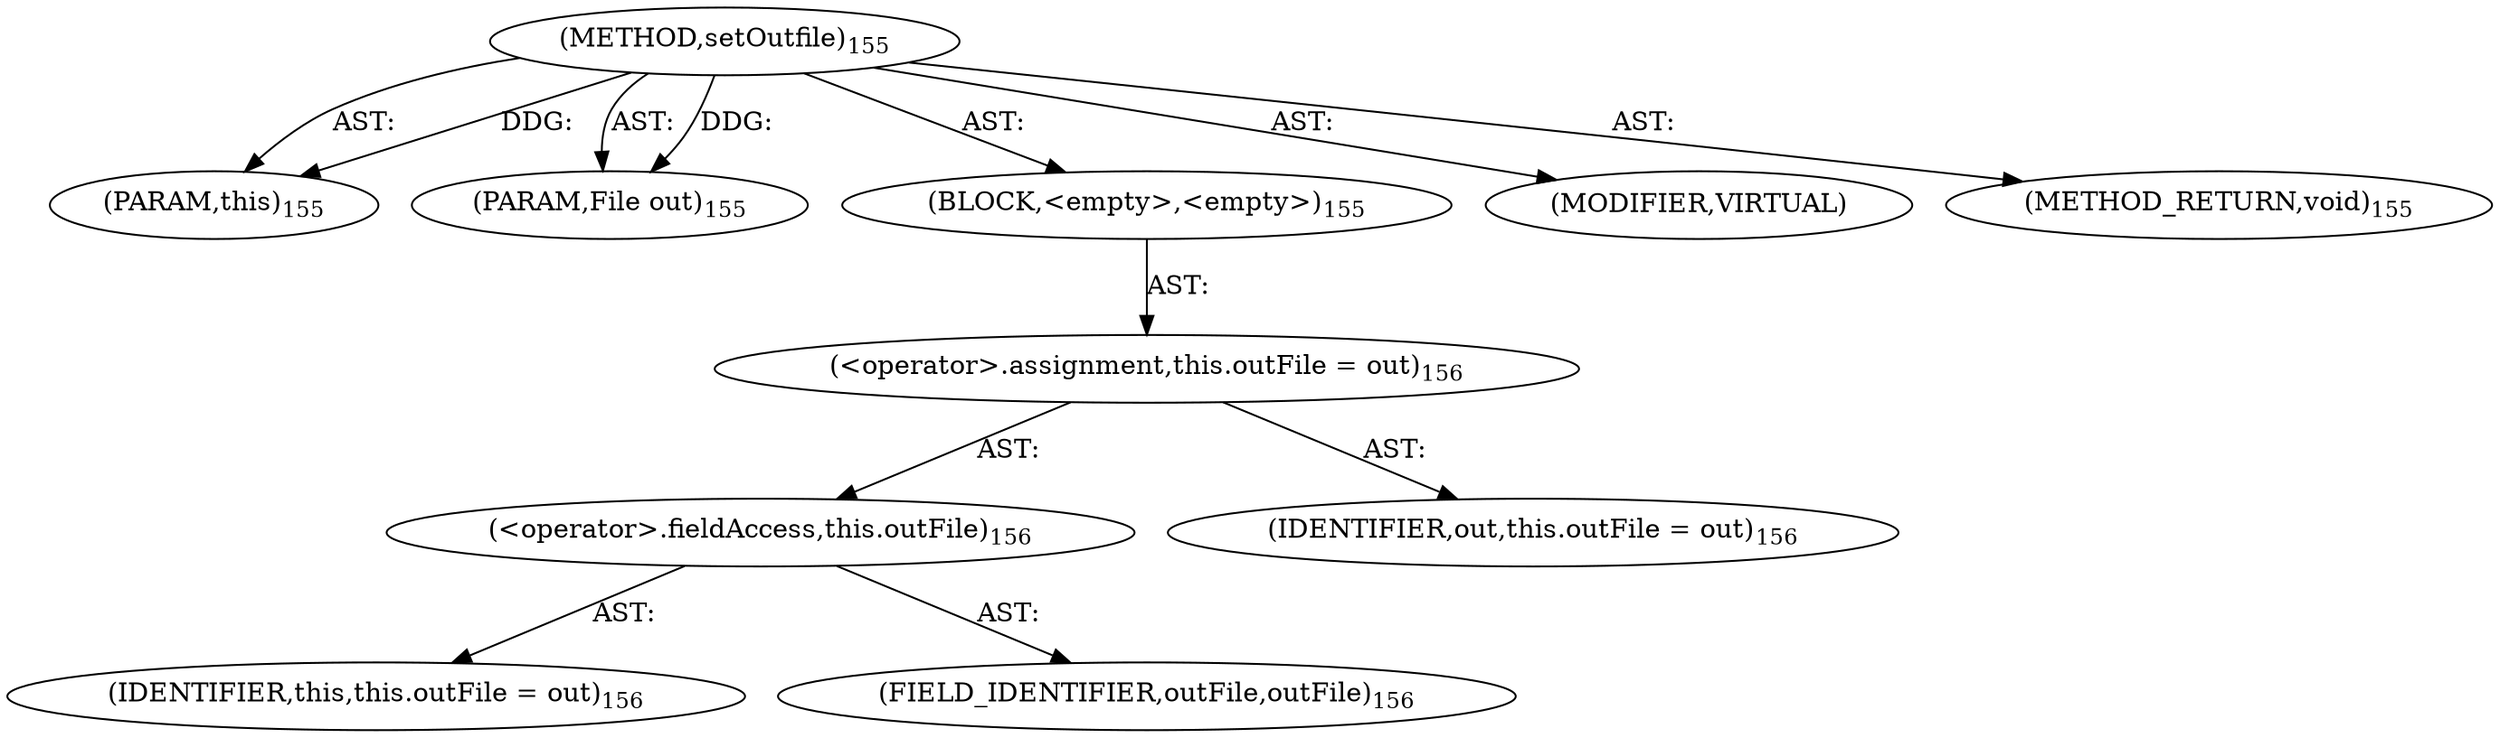 digraph "setOutfile" {  
"111669149701" [label = <(METHOD,setOutfile)<SUB>155</SUB>> ]
"115964116995" [label = <(PARAM,this)<SUB>155</SUB>> ]
"115964117006" [label = <(PARAM,File out)<SUB>155</SUB>> ]
"25769803785" [label = <(BLOCK,&lt;empty&gt;,&lt;empty&gt;)<SUB>155</SUB>> ]
"30064771087" [label = <(&lt;operator&gt;.assignment,this.outFile = out)<SUB>156</SUB>> ]
"30064771088" [label = <(&lt;operator&gt;.fieldAccess,this.outFile)<SUB>156</SUB>> ]
"68719476743" [label = <(IDENTIFIER,this,this.outFile = out)<SUB>156</SUB>> ]
"55834574852" [label = <(FIELD_IDENTIFIER,outFile,outFile)<SUB>156</SUB>> ]
"68719476755" [label = <(IDENTIFIER,out,this.outFile = out)<SUB>156</SUB>> ]
"133143986193" [label = <(MODIFIER,VIRTUAL)> ]
"128849018885" [label = <(METHOD_RETURN,void)<SUB>155</SUB>> ]
  "111669149701" -> "115964116995"  [ label = "AST: "] 
  "111669149701" -> "115964117006"  [ label = "AST: "] 
  "111669149701" -> "25769803785"  [ label = "AST: "] 
  "111669149701" -> "133143986193"  [ label = "AST: "] 
  "111669149701" -> "128849018885"  [ label = "AST: "] 
  "25769803785" -> "30064771087"  [ label = "AST: "] 
  "30064771087" -> "30064771088"  [ label = "AST: "] 
  "30064771087" -> "68719476755"  [ label = "AST: "] 
  "30064771088" -> "68719476743"  [ label = "AST: "] 
  "30064771088" -> "55834574852"  [ label = "AST: "] 
  "111669149701" -> "115964116995"  [ label = "DDG: "] 
  "111669149701" -> "115964117006"  [ label = "DDG: "] 
}
